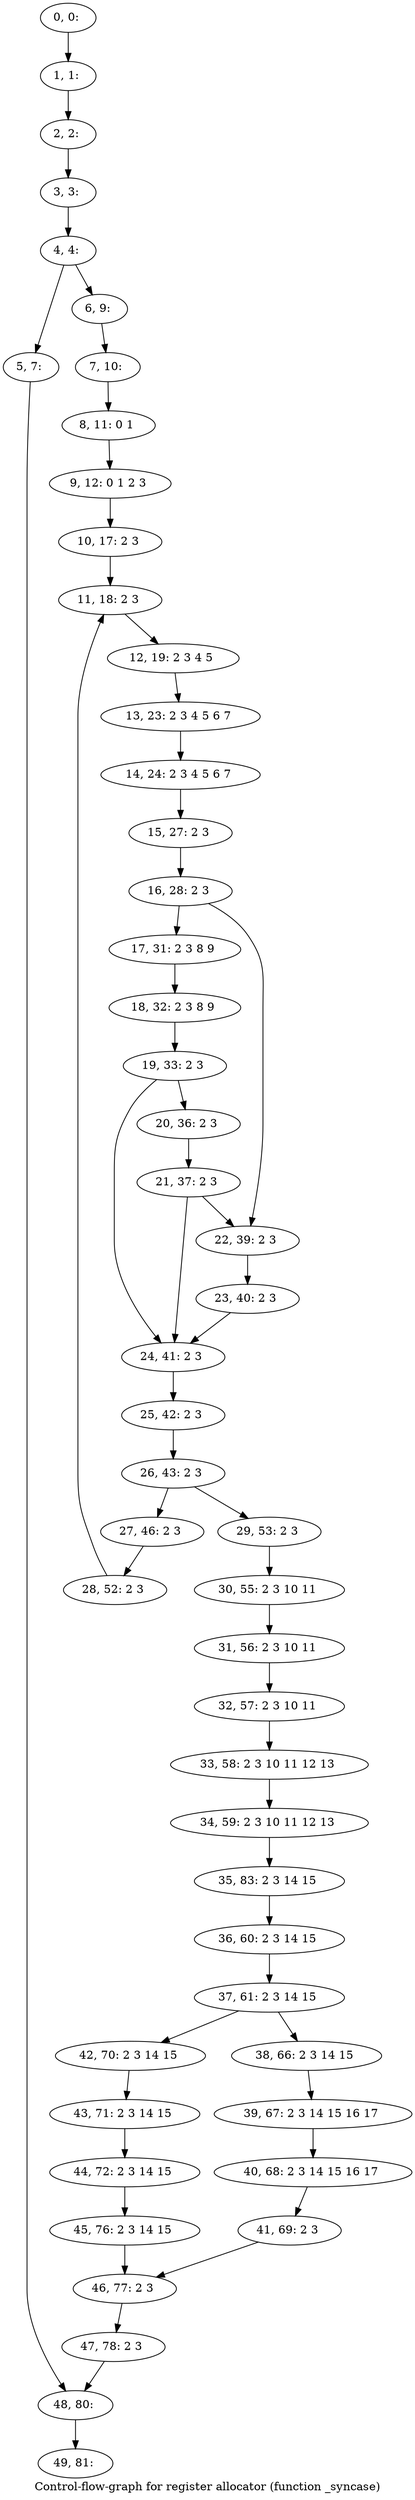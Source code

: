 digraph G {
graph [label="Control-flow-graph for register allocator (function _syncase)"]
0[label="0, 0: "];
1[label="1, 1: "];
2[label="2, 2: "];
3[label="3, 3: "];
4[label="4, 4: "];
5[label="5, 7: "];
6[label="6, 9: "];
7[label="7, 10: "];
8[label="8, 11: 0 1 "];
9[label="9, 12: 0 1 2 3 "];
10[label="10, 17: 2 3 "];
11[label="11, 18: 2 3 "];
12[label="12, 19: 2 3 4 5 "];
13[label="13, 23: 2 3 4 5 6 7 "];
14[label="14, 24: 2 3 4 5 6 7 "];
15[label="15, 27: 2 3 "];
16[label="16, 28: 2 3 "];
17[label="17, 31: 2 3 8 9 "];
18[label="18, 32: 2 3 8 9 "];
19[label="19, 33: 2 3 "];
20[label="20, 36: 2 3 "];
21[label="21, 37: 2 3 "];
22[label="22, 39: 2 3 "];
23[label="23, 40: 2 3 "];
24[label="24, 41: 2 3 "];
25[label="25, 42: 2 3 "];
26[label="26, 43: 2 3 "];
27[label="27, 46: 2 3 "];
28[label="28, 52: 2 3 "];
29[label="29, 53: 2 3 "];
30[label="30, 55: 2 3 10 11 "];
31[label="31, 56: 2 3 10 11 "];
32[label="32, 57: 2 3 10 11 "];
33[label="33, 58: 2 3 10 11 12 13 "];
34[label="34, 59: 2 3 10 11 12 13 "];
35[label="35, 83: 2 3 14 15 "];
36[label="36, 60: 2 3 14 15 "];
37[label="37, 61: 2 3 14 15 "];
38[label="38, 66: 2 3 14 15 "];
39[label="39, 67: 2 3 14 15 16 17 "];
40[label="40, 68: 2 3 14 15 16 17 "];
41[label="41, 69: 2 3 "];
42[label="42, 70: 2 3 14 15 "];
43[label="43, 71: 2 3 14 15 "];
44[label="44, 72: 2 3 14 15 "];
45[label="45, 76: 2 3 14 15 "];
46[label="46, 77: 2 3 "];
47[label="47, 78: 2 3 "];
48[label="48, 80: "];
49[label="49, 81: "];
0->1 ;
1->2 ;
2->3 ;
3->4 ;
4->5 ;
4->6 ;
5->48 ;
6->7 ;
7->8 ;
8->9 ;
9->10 ;
10->11 ;
11->12 ;
12->13 ;
13->14 ;
14->15 ;
15->16 ;
16->17 ;
16->22 ;
17->18 ;
18->19 ;
19->20 ;
19->24 ;
20->21 ;
21->22 ;
21->24 ;
22->23 ;
23->24 ;
24->25 ;
25->26 ;
26->27 ;
26->29 ;
27->28 ;
28->11 ;
29->30 ;
30->31 ;
31->32 ;
32->33 ;
33->34 ;
34->35 ;
35->36 ;
36->37 ;
37->38 ;
37->42 ;
38->39 ;
39->40 ;
40->41 ;
41->46 ;
42->43 ;
43->44 ;
44->45 ;
45->46 ;
46->47 ;
47->48 ;
48->49 ;
}
